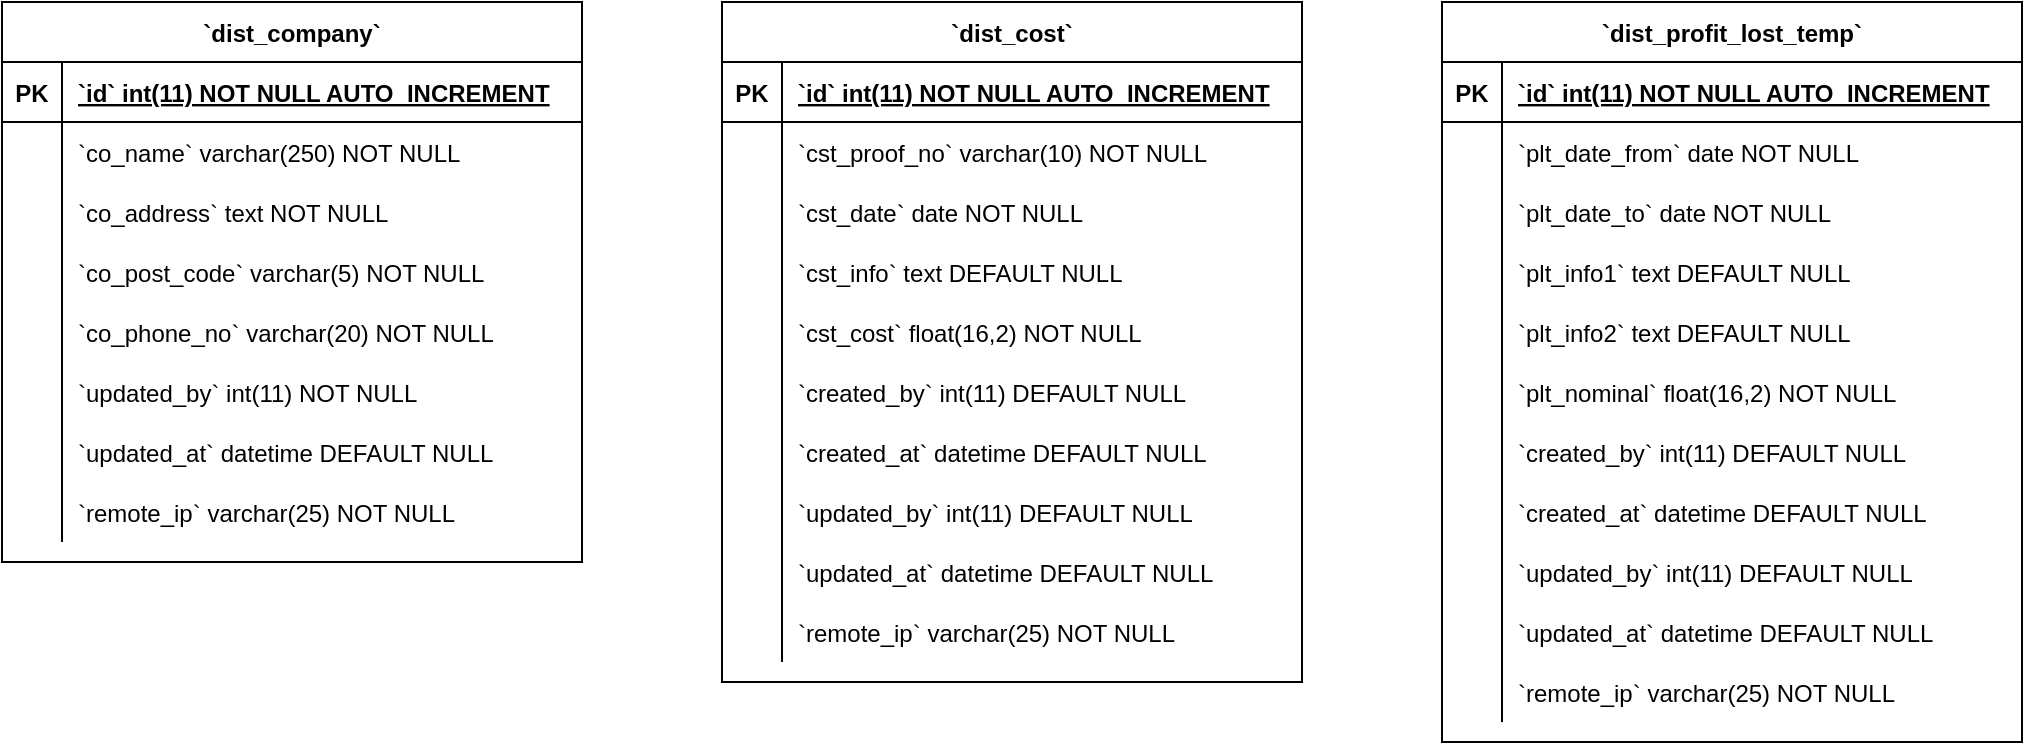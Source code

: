 <mxfile version="13.6.5" type="github">
  <diagram id="bMF77L84sKGF2cYCscbc" name="Page-1">
    <mxGraphModel dx="1718" dy="494" grid="1" gridSize="10" guides="1" tooltips="1" connect="1" arrows="1" fold="1" page="1" pageScale="1" pageWidth="850" pageHeight="1100" math="0" shadow="0">
      <root>
        <mxCell id="0" />
        <mxCell id="1" parent="0" />
        <mxCell id="ldPQFE0j_9HVeFE-VRIP-398" value="`dist_company`" style="shape=table;startSize=30;container=1;collapsible=1;childLayout=tableLayout;fixedRows=1;rowLines=0;fontStyle=1;align=center;resizeLast=1;" vertex="1" parent="1">
          <mxGeometry x="-760" y="40" width="290" height="280" as="geometry" />
        </mxCell>
        <mxCell id="ldPQFE0j_9HVeFE-VRIP-399" value="" style="shape=partialRectangle;collapsible=0;dropTarget=0;pointerEvents=0;fillColor=none;points=[[0,0.5],[1,0.5]];portConstraint=eastwest;top=0;left=0;right=0;bottom=1;" vertex="1" parent="ldPQFE0j_9HVeFE-VRIP-398">
          <mxGeometry y="30" width="290" height="30" as="geometry" />
        </mxCell>
        <mxCell id="ldPQFE0j_9HVeFE-VRIP-400" value="PK" style="shape=partialRectangle;overflow=hidden;connectable=0;fillColor=none;top=0;left=0;bottom=0;right=0;fontStyle=1;" vertex="1" parent="ldPQFE0j_9HVeFE-VRIP-399">
          <mxGeometry width="30" height="30" as="geometry" />
        </mxCell>
        <mxCell id="ldPQFE0j_9HVeFE-VRIP-401" value="`id` int(11) NOT NULL AUTO_INCREMENT " style="shape=partialRectangle;overflow=hidden;connectable=0;fillColor=none;top=0;left=0;bottom=0;right=0;align=left;spacingLeft=6;fontStyle=5;" vertex="1" parent="ldPQFE0j_9HVeFE-VRIP-399">
          <mxGeometry x="30" width="260" height="30" as="geometry" />
        </mxCell>
        <mxCell id="ldPQFE0j_9HVeFE-VRIP-402" value="" style="shape=partialRectangle;collapsible=0;dropTarget=0;pointerEvents=0;fillColor=none;points=[[0,0.5],[1,0.5]];portConstraint=eastwest;top=0;left=0;right=0;bottom=0;" vertex="1" parent="ldPQFE0j_9HVeFE-VRIP-398">
          <mxGeometry y="60" width="290" height="30" as="geometry" />
        </mxCell>
        <mxCell id="ldPQFE0j_9HVeFE-VRIP-403" value="" style="shape=partialRectangle;overflow=hidden;connectable=0;fillColor=none;top=0;left=0;bottom=0;right=0;" vertex="1" parent="ldPQFE0j_9HVeFE-VRIP-402">
          <mxGeometry width="30" height="30" as="geometry" />
        </mxCell>
        <mxCell id="ldPQFE0j_9HVeFE-VRIP-404" value="`co_name` varchar(250) NOT NULL" style="shape=partialRectangle;overflow=hidden;connectable=0;fillColor=none;top=0;left=0;bottom=0;right=0;align=left;spacingLeft=6;" vertex="1" parent="ldPQFE0j_9HVeFE-VRIP-402">
          <mxGeometry x="30" width="260" height="30" as="geometry" />
        </mxCell>
        <mxCell id="ldPQFE0j_9HVeFE-VRIP-405" value="" style="shape=partialRectangle;collapsible=0;dropTarget=0;pointerEvents=0;fillColor=none;points=[[0,0.5],[1,0.5]];portConstraint=eastwest;top=0;left=0;right=0;bottom=0;" vertex="1" parent="ldPQFE0j_9HVeFE-VRIP-398">
          <mxGeometry y="90" width="290" height="30" as="geometry" />
        </mxCell>
        <mxCell id="ldPQFE0j_9HVeFE-VRIP-406" value="" style="shape=partialRectangle;overflow=hidden;connectable=0;fillColor=none;top=0;left=0;bottom=0;right=0;" vertex="1" parent="ldPQFE0j_9HVeFE-VRIP-405">
          <mxGeometry width="30" height="30" as="geometry" />
        </mxCell>
        <mxCell id="ldPQFE0j_9HVeFE-VRIP-407" value="`co_address` text NOT NULL" style="shape=partialRectangle;overflow=hidden;connectable=0;fillColor=none;top=0;left=0;bottom=0;right=0;align=left;spacingLeft=6;" vertex="1" parent="ldPQFE0j_9HVeFE-VRIP-405">
          <mxGeometry x="30" width="260" height="30" as="geometry" />
        </mxCell>
        <mxCell id="ldPQFE0j_9HVeFE-VRIP-408" value="" style="shape=partialRectangle;collapsible=0;dropTarget=0;pointerEvents=0;fillColor=none;points=[[0,0.5],[1,0.5]];portConstraint=eastwest;top=0;left=0;right=0;bottom=0;" vertex="1" parent="ldPQFE0j_9HVeFE-VRIP-398">
          <mxGeometry y="120" width="290" height="30" as="geometry" />
        </mxCell>
        <mxCell id="ldPQFE0j_9HVeFE-VRIP-409" value="" style="shape=partialRectangle;overflow=hidden;connectable=0;fillColor=none;top=0;left=0;bottom=0;right=0;" vertex="1" parent="ldPQFE0j_9HVeFE-VRIP-408">
          <mxGeometry width="30" height="30" as="geometry" />
        </mxCell>
        <mxCell id="ldPQFE0j_9HVeFE-VRIP-410" value="`co_post_code` varchar(5) NOT NULL" style="shape=partialRectangle;overflow=hidden;connectable=0;fillColor=none;top=0;left=0;bottom=0;right=0;align=left;spacingLeft=6;" vertex="1" parent="ldPQFE0j_9HVeFE-VRIP-408">
          <mxGeometry x="30" width="260" height="30" as="geometry" />
        </mxCell>
        <mxCell id="ldPQFE0j_9HVeFE-VRIP-411" value="" style="shape=partialRectangle;collapsible=0;dropTarget=0;pointerEvents=0;fillColor=none;points=[[0,0.5],[1,0.5]];portConstraint=eastwest;top=0;left=0;right=0;bottom=0;" vertex="1" parent="ldPQFE0j_9HVeFE-VRIP-398">
          <mxGeometry y="150" width="290" height="30" as="geometry" />
        </mxCell>
        <mxCell id="ldPQFE0j_9HVeFE-VRIP-412" value="" style="shape=partialRectangle;overflow=hidden;connectable=0;fillColor=none;top=0;left=0;bottom=0;right=0;" vertex="1" parent="ldPQFE0j_9HVeFE-VRIP-411">
          <mxGeometry width="30" height="30" as="geometry" />
        </mxCell>
        <mxCell id="ldPQFE0j_9HVeFE-VRIP-413" value="`co_phone_no` varchar(20) NOT NULL" style="shape=partialRectangle;overflow=hidden;connectable=0;fillColor=none;top=0;left=0;bottom=0;right=0;align=left;spacingLeft=6;" vertex="1" parent="ldPQFE0j_9HVeFE-VRIP-411">
          <mxGeometry x="30" width="260" height="30" as="geometry" />
        </mxCell>
        <mxCell id="ldPQFE0j_9HVeFE-VRIP-414" value="" style="shape=partialRectangle;collapsible=0;dropTarget=0;pointerEvents=0;fillColor=none;points=[[0,0.5],[1,0.5]];portConstraint=eastwest;top=0;left=0;right=0;bottom=0;" vertex="1" parent="ldPQFE0j_9HVeFE-VRIP-398">
          <mxGeometry y="180" width="290" height="30" as="geometry" />
        </mxCell>
        <mxCell id="ldPQFE0j_9HVeFE-VRIP-415" value="" style="shape=partialRectangle;overflow=hidden;connectable=0;fillColor=none;top=0;left=0;bottom=0;right=0;" vertex="1" parent="ldPQFE0j_9HVeFE-VRIP-414">
          <mxGeometry width="30" height="30" as="geometry" />
        </mxCell>
        <mxCell id="ldPQFE0j_9HVeFE-VRIP-416" value="`updated_by` int(11) NOT NULL" style="shape=partialRectangle;overflow=hidden;connectable=0;fillColor=none;top=0;left=0;bottom=0;right=0;align=left;spacingLeft=6;" vertex="1" parent="ldPQFE0j_9HVeFE-VRIP-414">
          <mxGeometry x="30" width="260" height="30" as="geometry" />
        </mxCell>
        <mxCell id="ldPQFE0j_9HVeFE-VRIP-417" value="" style="shape=partialRectangle;collapsible=0;dropTarget=0;pointerEvents=0;fillColor=none;points=[[0,0.5],[1,0.5]];portConstraint=eastwest;top=0;left=0;right=0;bottom=0;" vertex="1" parent="ldPQFE0j_9HVeFE-VRIP-398">
          <mxGeometry y="210" width="290" height="30" as="geometry" />
        </mxCell>
        <mxCell id="ldPQFE0j_9HVeFE-VRIP-418" value="" style="shape=partialRectangle;overflow=hidden;connectable=0;fillColor=none;top=0;left=0;bottom=0;right=0;" vertex="1" parent="ldPQFE0j_9HVeFE-VRIP-417">
          <mxGeometry width="30" height="30" as="geometry" />
        </mxCell>
        <mxCell id="ldPQFE0j_9HVeFE-VRIP-419" value="`updated_at` datetime DEFAULT NULL" style="shape=partialRectangle;overflow=hidden;connectable=0;fillColor=none;top=0;left=0;bottom=0;right=0;align=left;spacingLeft=6;" vertex="1" parent="ldPQFE0j_9HVeFE-VRIP-417">
          <mxGeometry x="30" width="260" height="30" as="geometry" />
        </mxCell>
        <mxCell id="ldPQFE0j_9HVeFE-VRIP-420" value="" style="shape=partialRectangle;collapsible=0;dropTarget=0;pointerEvents=0;fillColor=none;points=[[0,0.5],[1,0.5]];portConstraint=eastwest;top=0;left=0;right=0;bottom=0;" vertex="1" parent="ldPQFE0j_9HVeFE-VRIP-398">
          <mxGeometry y="240" width="290" height="30" as="geometry" />
        </mxCell>
        <mxCell id="ldPQFE0j_9HVeFE-VRIP-421" value="" style="shape=partialRectangle;overflow=hidden;connectable=0;fillColor=none;top=0;left=0;bottom=0;right=0;" vertex="1" parent="ldPQFE0j_9HVeFE-VRIP-420">
          <mxGeometry width="30" height="30" as="geometry" />
        </mxCell>
        <mxCell id="ldPQFE0j_9HVeFE-VRIP-422" value="`remote_ip` varchar(25) NOT NULL" style="shape=partialRectangle;overflow=hidden;connectable=0;fillColor=none;top=0;left=0;bottom=0;right=0;align=left;spacingLeft=6;" vertex="1" parent="ldPQFE0j_9HVeFE-VRIP-420">
          <mxGeometry x="30" width="260" height="30" as="geometry" />
        </mxCell>
        <mxCell id="ldPQFE0j_9HVeFE-VRIP-423" value="`dist_cost`" style="shape=table;startSize=30;container=1;collapsible=1;childLayout=tableLayout;fixedRows=1;rowLines=0;fontStyle=1;align=center;resizeLast=1;" vertex="1" parent="1">
          <mxGeometry x="-400" y="40" width="290" height="340" as="geometry" />
        </mxCell>
        <mxCell id="ldPQFE0j_9HVeFE-VRIP-424" value="" style="shape=partialRectangle;collapsible=0;dropTarget=0;pointerEvents=0;fillColor=none;points=[[0,0.5],[1,0.5]];portConstraint=eastwest;top=0;left=0;right=0;bottom=1;" vertex="1" parent="ldPQFE0j_9HVeFE-VRIP-423">
          <mxGeometry y="30" width="290" height="30" as="geometry" />
        </mxCell>
        <mxCell id="ldPQFE0j_9HVeFE-VRIP-425" value="PK" style="shape=partialRectangle;overflow=hidden;connectable=0;fillColor=none;top=0;left=0;bottom=0;right=0;fontStyle=1;" vertex="1" parent="ldPQFE0j_9HVeFE-VRIP-424">
          <mxGeometry width="30" height="30" as="geometry" />
        </mxCell>
        <mxCell id="ldPQFE0j_9HVeFE-VRIP-426" value="`id` int(11) NOT NULL AUTO_INCREMENT " style="shape=partialRectangle;overflow=hidden;connectable=0;fillColor=none;top=0;left=0;bottom=0;right=0;align=left;spacingLeft=6;fontStyle=5;" vertex="1" parent="ldPQFE0j_9HVeFE-VRIP-424">
          <mxGeometry x="30" width="260" height="30" as="geometry" />
        </mxCell>
        <mxCell id="ldPQFE0j_9HVeFE-VRIP-427" value="" style="shape=partialRectangle;collapsible=0;dropTarget=0;pointerEvents=0;fillColor=none;points=[[0,0.5],[1,0.5]];portConstraint=eastwest;top=0;left=0;right=0;bottom=0;" vertex="1" parent="ldPQFE0j_9HVeFE-VRIP-423">
          <mxGeometry y="60" width="290" height="30" as="geometry" />
        </mxCell>
        <mxCell id="ldPQFE0j_9HVeFE-VRIP-428" value="" style="shape=partialRectangle;overflow=hidden;connectable=0;fillColor=none;top=0;left=0;bottom=0;right=0;" vertex="1" parent="ldPQFE0j_9HVeFE-VRIP-427">
          <mxGeometry width="30" height="30" as="geometry" />
        </mxCell>
        <mxCell id="ldPQFE0j_9HVeFE-VRIP-429" value="`cst_proof_no` varchar(10) NOT NULL" style="shape=partialRectangle;overflow=hidden;connectable=0;fillColor=none;top=0;left=0;bottom=0;right=0;align=left;spacingLeft=6;" vertex="1" parent="ldPQFE0j_9HVeFE-VRIP-427">
          <mxGeometry x="30" width="260" height="30" as="geometry" />
        </mxCell>
        <mxCell id="ldPQFE0j_9HVeFE-VRIP-430" value="" style="shape=partialRectangle;collapsible=0;dropTarget=0;pointerEvents=0;fillColor=none;points=[[0,0.5],[1,0.5]];portConstraint=eastwest;top=0;left=0;right=0;bottom=0;" vertex="1" parent="ldPQFE0j_9HVeFE-VRIP-423">
          <mxGeometry y="90" width="290" height="30" as="geometry" />
        </mxCell>
        <mxCell id="ldPQFE0j_9HVeFE-VRIP-431" value="" style="shape=partialRectangle;overflow=hidden;connectable=0;fillColor=none;top=0;left=0;bottom=0;right=0;" vertex="1" parent="ldPQFE0j_9HVeFE-VRIP-430">
          <mxGeometry width="30" height="30" as="geometry" />
        </mxCell>
        <mxCell id="ldPQFE0j_9HVeFE-VRIP-432" value="`cst_date` date NOT NULL" style="shape=partialRectangle;overflow=hidden;connectable=0;fillColor=none;top=0;left=0;bottom=0;right=0;align=left;spacingLeft=6;" vertex="1" parent="ldPQFE0j_9HVeFE-VRIP-430">
          <mxGeometry x="30" width="260" height="30" as="geometry" />
        </mxCell>
        <mxCell id="ldPQFE0j_9HVeFE-VRIP-433" value="" style="shape=partialRectangle;collapsible=0;dropTarget=0;pointerEvents=0;fillColor=none;points=[[0,0.5],[1,0.5]];portConstraint=eastwest;top=0;left=0;right=0;bottom=0;" vertex="1" parent="ldPQFE0j_9HVeFE-VRIP-423">
          <mxGeometry y="120" width="290" height="30" as="geometry" />
        </mxCell>
        <mxCell id="ldPQFE0j_9HVeFE-VRIP-434" value="" style="shape=partialRectangle;overflow=hidden;connectable=0;fillColor=none;top=0;left=0;bottom=0;right=0;" vertex="1" parent="ldPQFE0j_9HVeFE-VRIP-433">
          <mxGeometry width="30" height="30" as="geometry" />
        </mxCell>
        <mxCell id="ldPQFE0j_9HVeFE-VRIP-435" value="`cst_info` text DEFAULT NULL" style="shape=partialRectangle;overflow=hidden;connectable=0;fillColor=none;top=0;left=0;bottom=0;right=0;align=left;spacingLeft=6;" vertex="1" parent="ldPQFE0j_9HVeFE-VRIP-433">
          <mxGeometry x="30" width="260" height="30" as="geometry" />
        </mxCell>
        <mxCell id="ldPQFE0j_9HVeFE-VRIP-436" value="" style="shape=partialRectangle;collapsible=0;dropTarget=0;pointerEvents=0;fillColor=none;points=[[0,0.5],[1,0.5]];portConstraint=eastwest;top=0;left=0;right=0;bottom=0;" vertex="1" parent="ldPQFE0j_9HVeFE-VRIP-423">
          <mxGeometry y="150" width="290" height="30" as="geometry" />
        </mxCell>
        <mxCell id="ldPQFE0j_9HVeFE-VRIP-437" value="" style="shape=partialRectangle;overflow=hidden;connectable=0;fillColor=none;top=0;left=0;bottom=0;right=0;" vertex="1" parent="ldPQFE0j_9HVeFE-VRIP-436">
          <mxGeometry width="30" height="30" as="geometry" />
        </mxCell>
        <mxCell id="ldPQFE0j_9HVeFE-VRIP-438" value="`cst_cost` float(16,2) NOT NULL" style="shape=partialRectangle;overflow=hidden;connectable=0;fillColor=none;top=0;left=0;bottom=0;right=0;align=left;spacingLeft=6;" vertex="1" parent="ldPQFE0j_9HVeFE-VRIP-436">
          <mxGeometry x="30" width="260" height="30" as="geometry" />
        </mxCell>
        <mxCell id="ldPQFE0j_9HVeFE-VRIP-439" value="" style="shape=partialRectangle;collapsible=0;dropTarget=0;pointerEvents=0;fillColor=none;points=[[0,0.5],[1,0.5]];portConstraint=eastwest;top=0;left=0;right=0;bottom=0;" vertex="1" parent="ldPQFE0j_9HVeFE-VRIP-423">
          <mxGeometry y="180" width="290" height="30" as="geometry" />
        </mxCell>
        <mxCell id="ldPQFE0j_9HVeFE-VRIP-440" value="" style="shape=partialRectangle;overflow=hidden;connectable=0;fillColor=none;top=0;left=0;bottom=0;right=0;" vertex="1" parent="ldPQFE0j_9HVeFE-VRIP-439">
          <mxGeometry width="30" height="30" as="geometry" />
        </mxCell>
        <mxCell id="ldPQFE0j_9HVeFE-VRIP-441" value="`created_by` int(11) DEFAULT NULL" style="shape=partialRectangle;overflow=hidden;connectable=0;fillColor=none;top=0;left=0;bottom=0;right=0;align=left;spacingLeft=6;" vertex="1" parent="ldPQFE0j_9HVeFE-VRIP-439">
          <mxGeometry x="30" width="260" height="30" as="geometry" />
        </mxCell>
        <mxCell id="ldPQFE0j_9HVeFE-VRIP-442" value="" style="shape=partialRectangle;collapsible=0;dropTarget=0;pointerEvents=0;fillColor=none;points=[[0,0.5],[1,0.5]];portConstraint=eastwest;top=0;left=0;right=0;bottom=0;" vertex="1" parent="ldPQFE0j_9HVeFE-VRIP-423">
          <mxGeometry y="210" width="290" height="30" as="geometry" />
        </mxCell>
        <mxCell id="ldPQFE0j_9HVeFE-VRIP-443" value="" style="shape=partialRectangle;overflow=hidden;connectable=0;fillColor=none;top=0;left=0;bottom=0;right=0;" vertex="1" parent="ldPQFE0j_9HVeFE-VRIP-442">
          <mxGeometry width="30" height="30" as="geometry" />
        </mxCell>
        <mxCell id="ldPQFE0j_9HVeFE-VRIP-444" value="`created_at` datetime DEFAULT NULL" style="shape=partialRectangle;overflow=hidden;connectable=0;fillColor=none;top=0;left=0;bottom=0;right=0;align=left;spacingLeft=6;" vertex="1" parent="ldPQFE0j_9HVeFE-VRIP-442">
          <mxGeometry x="30" width="260" height="30" as="geometry" />
        </mxCell>
        <mxCell id="ldPQFE0j_9HVeFE-VRIP-445" value="" style="shape=partialRectangle;collapsible=0;dropTarget=0;pointerEvents=0;fillColor=none;points=[[0,0.5],[1,0.5]];portConstraint=eastwest;top=0;left=0;right=0;bottom=0;" vertex="1" parent="ldPQFE0j_9HVeFE-VRIP-423">
          <mxGeometry y="240" width="290" height="30" as="geometry" />
        </mxCell>
        <mxCell id="ldPQFE0j_9HVeFE-VRIP-446" value="" style="shape=partialRectangle;overflow=hidden;connectable=0;fillColor=none;top=0;left=0;bottom=0;right=0;" vertex="1" parent="ldPQFE0j_9HVeFE-VRIP-445">
          <mxGeometry width="30" height="30" as="geometry" />
        </mxCell>
        <mxCell id="ldPQFE0j_9HVeFE-VRIP-447" value="`updated_by` int(11) DEFAULT NULL" style="shape=partialRectangle;overflow=hidden;connectable=0;fillColor=none;top=0;left=0;bottom=0;right=0;align=left;spacingLeft=6;" vertex="1" parent="ldPQFE0j_9HVeFE-VRIP-445">
          <mxGeometry x="30" width="260" height="30" as="geometry" />
        </mxCell>
        <mxCell id="ldPQFE0j_9HVeFE-VRIP-448" value="" style="shape=partialRectangle;collapsible=0;dropTarget=0;pointerEvents=0;fillColor=none;points=[[0,0.5],[1,0.5]];portConstraint=eastwest;top=0;left=0;right=0;bottom=0;" vertex="1" parent="ldPQFE0j_9HVeFE-VRIP-423">
          <mxGeometry y="270" width="290" height="30" as="geometry" />
        </mxCell>
        <mxCell id="ldPQFE0j_9HVeFE-VRIP-449" value="" style="shape=partialRectangle;overflow=hidden;connectable=0;fillColor=none;top=0;left=0;bottom=0;right=0;" vertex="1" parent="ldPQFE0j_9HVeFE-VRIP-448">
          <mxGeometry width="30" height="30" as="geometry" />
        </mxCell>
        <mxCell id="ldPQFE0j_9HVeFE-VRIP-450" value="`updated_at` datetime DEFAULT NULL" style="shape=partialRectangle;overflow=hidden;connectable=0;fillColor=none;top=0;left=0;bottom=0;right=0;align=left;spacingLeft=6;" vertex="1" parent="ldPQFE0j_9HVeFE-VRIP-448">
          <mxGeometry x="30" width="260" height="30" as="geometry" />
        </mxCell>
        <mxCell id="ldPQFE0j_9HVeFE-VRIP-451" value="" style="shape=partialRectangle;collapsible=0;dropTarget=0;pointerEvents=0;fillColor=none;points=[[0,0.5],[1,0.5]];portConstraint=eastwest;top=0;left=0;right=0;bottom=0;" vertex="1" parent="ldPQFE0j_9HVeFE-VRIP-423">
          <mxGeometry y="300" width="290" height="30" as="geometry" />
        </mxCell>
        <mxCell id="ldPQFE0j_9HVeFE-VRIP-452" value="" style="shape=partialRectangle;overflow=hidden;connectable=0;fillColor=none;top=0;left=0;bottom=0;right=0;" vertex="1" parent="ldPQFE0j_9HVeFE-VRIP-451">
          <mxGeometry width="30" height="30" as="geometry" />
        </mxCell>
        <mxCell id="ldPQFE0j_9HVeFE-VRIP-453" value="`remote_ip` varchar(25) NOT NULL" style="shape=partialRectangle;overflow=hidden;connectable=0;fillColor=none;top=0;left=0;bottom=0;right=0;align=left;spacingLeft=6;" vertex="1" parent="ldPQFE0j_9HVeFE-VRIP-451">
          <mxGeometry x="30" width="260" height="30" as="geometry" />
        </mxCell>
        <mxCell id="ldPQFE0j_9HVeFE-VRIP-454" value="`dist_profit_lost_temp`" style="shape=table;startSize=30;container=1;collapsible=1;childLayout=tableLayout;fixedRows=1;rowLines=0;fontStyle=1;align=center;resizeLast=1;" vertex="1" parent="1">
          <mxGeometry x="-40" y="40" width="290" height="370" as="geometry" />
        </mxCell>
        <mxCell id="ldPQFE0j_9HVeFE-VRIP-455" value="" style="shape=partialRectangle;collapsible=0;dropTarget=0;pointerEvents=0;fillColor=none;points=[[0,0.5],[1,0.5]];portConstraint=eastwest;top=0;left=0;right=0;bottom=1;" vertex="1" parent="ldPQFE0j_9HVeFE-VRIP-454">
          <mxGeometry y="30" width="290" height="30" as="geometry" />
        </mxCell>
        <mxCell id="ldPQFE0j_9HVeFE-VRIP-456" value="PK" style="shape=partialRectangle;overflow=hidden;connectable=0;fillColor=none;top=0;left=0;bottom=0;right=0;fontStyle=1;" vertex="1" parent="ldPQFE0j_9HVeFE-VRIP-455">
          <mxGeometry width="30" height="30" as="geometry" />
        </mxCell>
        <mxCell id="ldPQFE0j_9HVeFE-VRIP-457" value="`id` int(11) NOT NULL AUTO_INCREMENT " style="shape=partialRectangle;overflow=hidden;connectable=0;fillColor=none;top=0;left=0;bottom=0;right=0;align=left;spacingLeft=6;fontStyle=5;" vertex="1" parent="ldPQFE0j_9HVeFE-VRIP-455">
          <mxGeometry x="30" width="260" height="30" as="geometry" />
        </mxCell>
        <mxCell id="ldPQFE0j_9HVeFE-VRIP-458" value="" style="shape=partialRectangle;collapsible=0;dropTarget=0;pointerEvents=0;fillColor=none;points=[[0,0.5],[1,0.5]];portConstraint=eastwest;top=0;left=0;right=0;bottom=0;" vertex="1" parent="ldPQFE0j_9HVeFE-VRIP-454">
          <mxGeometry y="60" width="290" height="30" as="geometry" />
        </mxCell>
        <mxCell id="ldPQFE0j_9HVeFE-VRIP-459" value="" style="shape=partialRectangle;overflow=hidden;connectable=0;fillColor=none;top=0;left=0;bottom=0;right=0;" vertex="1" parent="ldPQFE0j_9HVeFE-VRIP-458">
          <mxGeometry width="30" height="30" as="geometry" />
        </mxCell>
        <mxCell id="ldPQFE0j_9HVeFE-VRIP-460" value="`plt_date_from` date NOT NULL" style="shape=partialRectangle;overflow=hidden;connectable=0;fillColor=none;top=0;left=0;bottom=0;right=0;align=left;spacingLeft=6;" vertex="1" parent="ldPQFE0j_9HVeFE-VRIP-458">
          <mxGeometry x="30" width="260" height="30" as="geometry" />
        </mxCell>
        <mxCell id="ldPQFE0j_9HVeFE-VRIP-461" value="" style="shape=partialRectangle;collapsible=0;dropTarget=0;pointerEvents=0;fillColor=none;points=[[0,0.5],[1,0.5]];portConstraint=eastwest;top=0;left=0;right=0;bottom=0;" vertex="1" parent="ldPQFE0j_9HVeFE-VRIP-454">
          <mxGeometry y="90" width="290" height="30" as="geometry" />
        </mxCell>
        <mxCell id="ldPQFE0j_9HVeFE-VRIP-462" value="" style="shape=partialRectangle;overflow=hidden;connectable=0;fillColor=none;top=0;left=0;bottom=0;right=0;" vertex="1" parent="ldPQFE0j_9HVeFE-VRIP-461">
          <mxGeometry width="30" height="30" as="geometry" />
        </mxCell>
        <mxCell id="ldPQFE0j_9HVeFE-VRIP-463" value="`plt_date_to` date NOT NULL" style="shape=partialRectangle;overflow=hidden;connectable=0;fillColor=none;top=0;left=0;bottom=0;right=0;align=left;spacingLeft=6;" vertex="1" parent="ldPQFE0j_9HVeFE-VRIP-461">
          <mxGeometry x="30" width="260" height="30" as="geometry" />
        </mxCell>
        <mxCell id="ldPQFE0j_9HVeFE-VRIP-464" value="" style="shape=partialRectangle;collapsible=0;dropTarget=0;pointerEvents=0;fillColor=none;points=[[0,0.5],[1,0.5]];portConstraint=eastwest;top=0;left=0;right=0;bottom=0;" vertex="1" parent="ldPQFE0j_9HVeFE-VRIP-454">
          <mxGeometry y="120" width="290" height="30" as="geometry" />
        </mxCell>
        <mxCell id="ldPQFE0j_9HVeFE-VRIP-465" value="" style="shape=partialRectangle;overflow=hidden;connectable=0;fillColor=none;top=0;left=0;bottom=0;right=0;" vertex="1" parent="ldPQFE0j_9HVeFE-VRIP-464">
          <mxGeometry width="30" height="30" as="geometry" />
        </mxCell>
        <mxCell id="ldPQFE0j_9HVeFE-VRIP-466" value="`plt_info1` text DEFAULT NULL" style="shape=partialRectangle;overflow=hidden;connectable=0;fillColor=none;top=0;left=0;bottom=0;right=0;align=left;spacingLeft=6;" vertex="1" parent="ldPQFE0j_9HVeFE-VRIP-464">
          <mxGeometry x="30" width="260" height="30" as="geometry" />
        </mxCell>
        <mxCell id="ldPQFE0j_9HVeFE-VRIP-467" value="" style="shape=partialRectangle;collapsible=0;dropTarget=0;pointerEvents=0;fillColor=none;points=[[0,0.5],[1,0.5]];portConstraint=eastwest;top=0;left=0;right=0;bottom=0;" vertex="1" parent="ldPQFE0j_9HVeFE-VRIP-454">
          <mxGeometry y="150" width="290" height="30" as="geometry" />
        </mxCell>
        <mxCell id="ldPQFE0j_9HVeFE-VRIP-468" value="" style="shape=partialRectangle;overflow=hidden;connectable=0;fillColor=none;top=0;left=0;bottom=0;right=0;" vertex="1" parent="ldPQFE0j_9HVeFE-VRIP-467">
          <mxGeometry width="30" height="30" as="geometry" />
        </mxCell>
        <mxCell id="ldPQFE0j_9HVeFE-VRIP-469" value="`plt_info2` text DEFAULT NULL" style="shape=partialRectangle;overflow=hidden;connectable=0;fillColor=none;top=0;left=0;bottom=0;right=0;align=left;spacingLeft=6;" vertex="1" parent="ldPQFE0j_9HVeFE-VRIP-467">
          <mxGeometry x="30" width="260" height="30" as="geometry" />
        </mxCell>
        <mxCell id="ldPQFE0j_9HVeFE-VRIP-470" value="" style="shape=partialRectangle;collapsible=0;dropTarget=0;pointerEvents=0;fillColor=none;points=[[0,0.5],[1,0.5]];portConstraint=eastwest;top=0;left=0;right=0;bottom=0;" vertex="1" parent="ldPQFE0j_9HVeFE-VRIP-454">
          <mxGeometry y="180" width="290" height="30" as="geometry" />
        </mxCell>
        <mxCell id="ldPQFE0j_9HVeFE-VRIP-471" value="" style="shape=partialRectangle;overflow=hidden;connectable=0;fillColor=none;top=0;left=0;bottom=0;right=0;" vertex="1" parent="ldPQFE0j_9HVeFE-VRIP-470">
          <mxGeometry width="30" height="30" as="geometry" />
        </mxCell>
        <mxCell id="ldPQFE0j_9HVeFE-VRIP-472" value="`plt_nominal` float(16,2) NOT NULL" style="shape=partialRectangle;overflow=hidden;connectable=0;fillColor=none;top=0;left=0;bottom=0;right=0;align=left;spacingLeft=6;" vertex="1" parent="ldPQFE0j_9HVeFE-VRIP-470">
          <mxGeometry x="30" width="260" height="30" as="geometry" />
        </mxCell>
        <mxCell id="ldPQFE0j_9HVeFE-VRIP-473" value="" style="shape=partialRectangle;collapsible=0;dropTarget=0;pointerEvents=0;fillColor=none;points=[[0,0.5],[1,0.5]];portConstraint=eastwest;top=0;left=0;right=0;bottom=0;" vertex="1" parent="ldPQFE0j_9HVeFE-VRIP-454">
          <mxGeometry y="210" width="290" height="30" as="geometry" />
        </mxCell>
        <mxCell id="ldPQFE0j_9HVeFE-VRIP-474" value="" style="shape=partialRectangle;overflow=hidden;connectable=0;fillColor=none;top=0;left=0;bottom=0;right=0;" vertex="1" parent="ldPQFE0j_9HVeFE-VRIP-473">
          <mxGeometry width="30" height="30" as="geometry" />
        </mxCell>
        <mxCell id="ldPQFE0j_9HVeFE-VRIP-475" value="`created_by` int(11) DEFAULT NULL" style="shape=partialRectangle;overflow=hidden;connectable=0;fillColor=none;top=0;left=0;bottom=0;right=0;align=left;spacingLeft=6;" vertex="1" parent="ldPQFE0j_9HVeFE-VRIP-473">
          <mxGeometry x="30" width="260" height="30" as="geometry" />
        </mxCell>
        <mxCell id="ldPQFE0j_9HVeFE-VRIP-476" value="" style="shape=partialRectangle;collapsible=0;dropTarget=0;pointerEvents=0;fillColor=none;points=[[0,0.5],[1,0.5]];portConstraint=eastwest;top=0;left=0;right=0;bottom=0;" vertex="1" parent="ldPQFE0j_9HVeFE-VRIP-454">
          <mxGeometry y="240" width="290" height="30" as="geometry" />
        </mxCell>
        <mxCell id="ldPQFE0j_9HVeFE-VRIP-477" value="" style="shape=partialRectangle;overflow=hidden;connectable=0;fillColor=none;top=0;left=0;bottom=0;right=0;" vertex="1" parent="ldPQFE0j_9HVeFE-VRIP-476">
          <mxGeometry width="30" height="30" as="geometry" />
        </mxCell>
        <mxCell id="ldPQFE0j_9HVeFE-VRIP-478" value="`created_at` datetime DEFAULT NULL" style="shape=partialRectangle;overflow=hidden;connectable=0;fillColor=none;top=0;left=0;bottom=0;right=0;align=left;spacingLeft=6;" vertex="1" parent="ldPQFE0j_9HVeFE-VRIP-476">
          <mxGeometry x="30" width="260" height="30" as="geometry" />
        </mxCell>
        <mxCell id="ldPQFE0j_9HVeFE-VRIP-479" value="" style="shape=partialRectangle;collapsible=0;dropTarget=0;pointerEvents=0;fillColor=none;points=[[0,0.5],[1,0.5]];portConstraint=eastwest;top=0;left=0;right=0;bottom=0;" vertex="1" parent="ldPQFE0j_9HVeFE-VRIP-454">
          <mxGeometry y="270" width="290" height="30" as="geometry" />
        </mxCell>
        <mxCell id="ldPQFE0j_9HVeFE-VRIP-480" value="" style="shape=partialRectangle;overflow=hidden;connectable=0;fillColor=none;top=0;left=0;bottom=0;right=0;" vertex="1" parent="ldPQFE0j_9HVeFE-VRIP-479">
          <mxGeometry width="30" height="30" as="geometry" />
        </mxCell>
        <mxCell id="ldPQFE0j_9HVeFE-VRIP-481" value="`updated_by` int(11) DEFAULT NULL" style="shape=partialRectangle;overflow=hidden;connectable=0;fillColor=none;top=0;left=0;bottom=0;right=0;align=left;spacingLeft=6;" vertex="1" parent="ldPQFE0j_9HVeFE-VRIP-479">
          <mxGeometry x="30" width="260" height="30" as="geometry" />
        </mxCell>
        <mxCell id="ldPQFE0j_9HVeFE-VRIP-482" value="" style="shape=partialRectangle;collapsible=0;dropTarget=0;pointerEvents=0;fillColor=none;points=[[0,0.5],[1,0.5]];portConstraint=eastwest;top=0;left=0;right=0;bottom=0;" vertex="1" parent="ldPQFE0j_9HVeFE-VRIP-454">
          <mxGeometry y="300" width="290" height="30" as="geometry" />
        </mxCell>
        <mxCell id="ldPQFE0j_9HVeFE-VRIP-483" value="" style="shape=partialRectangle;overflow=hidden;connectable=0;fillColor=none;top=0;left=0;bottom=0;right=0;" vertex="1" parent="ldPQFE0j_9HVeFE-VRIP-482">
          <mxGeometry width="30" height="30" as="geometry" />
        </mxCell>
        <mxCell id="ldPQFE0j_9HVeFE-VRIP-484" value="`updated_at` datetime DEFAULT NULL" style="shape=partialRectangle;overflow=hidden;connectable=0;fillColor=none;top=0;left=0;bottom=0;right=0;align=left;spacingLeft=6;" vertex="1" parent="ldPQFE0j_9HVeFE-VRIP-482">
          <mxGeometry x="30" width="260" height="30" as="geometry" />
        </mxCell>
        <mxCell id="ldPQFE0j_9HVeFE-VRIP-485" value="" style="shape=partialRectangle;collapsible=0;dropTarget=0;pointerEvents=0;fillColor=none;points=[[0,0.5],[1,0.5]];portConstraint=eastwest;top=0;left=0;right=0;bottom=0;" vertex="1" parent="ldPQFE0j_9HVeFE-VRIP-454">
          <mxGeometry y="330" width="290" height="30" as="geometry" />
        </mxCell>
        <mxCell id="ldPQFE0j_9HVeFE-VRIP-486" value="" style="shape=partialRectangle;overflow=hidden;connectable=0;fillColor=none;top=0;left=0;bottom=0;right=0;" vertex="1" parent="ldPQFE0j_9HVeFE-VRIP-485">
          <mxGeometry width="30" height="30" as="geometry" />
        </mxCell>
        <mxCell id="ldPQFE0j_9HVeFE-VRIP-487" value="`remote_ip` varchar(25) NOT NULL" style="shape=partialRectangle;overflow=hidden;connectable=0;fillColor=none;top=0;left=0;bottom=0;right=0;align=left;spacingLeft=6;" vertex="1" parent="ldPQFE0j_9HVeFE-VRIP-485">
          <mxGeometry x="30" width="260" height="30" as="geometry" />
        </mxCell>
      </root>
    </mxGraphModel>
  </diagram>
</mxfile>
